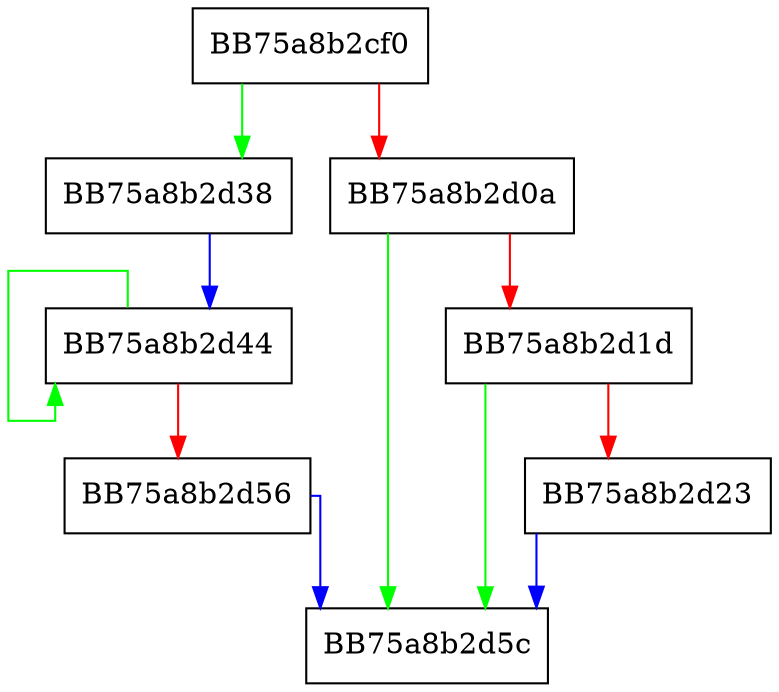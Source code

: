 digraph tdt_cleanup_module {
  node [shape="box"];
  graph [splines=ortho];
  BB75a8b2cf0 -> BB75a8b2d38 [color="green"];
  BB75a8b2cf0 -> BB75a8b2d0a [color="red"];
  BB75a8b2d0a -> BB75a8b2d5c [color="green"];
  BB75a8b2d0a -> BB75a8b2d1d [color="red"];
  BB75a8b2d1d -> BB75a8b2d5c [color="green"];
  BB75a8b2d1d -> BB75a8b2d23 [color="red"];
  BB75a8b2d23 -> BB75a8b2d5c [color="blue"];
  BB75a8b2d38 -> BB75a8b2d44 [color="blue"];
  BB75a8b2d44 -> BB75a8b2d44 [color="green"];
  BB75a8b2d44 -> BB75a8b2d56 [color="red"];
  BB75a8b2d56 -> BB75a8b2d5c [color="blue"];
}